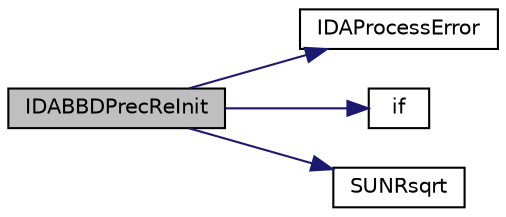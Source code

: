 digraph "IDABBDPrecReInit"
{
  edge [fontname="Helvetica",fontsize="10",labelfontname="Helvetica",labelfontsize="10"];
  node [fontname="Helvetica",fontsize="10",shape=record];
  rankdir="LR";
  Node17 [label="IDABBDPrecReInit",height=0.2,width=0.4,color="black", fillcolor="grey75", style="filled", fontcolor="black"];
  Node17 -> Node18 [color="midnightblue",fontsize="10",style="solid",fontname="Helvetica"];
  Node18 [label="IDAProcessError",height=0.2,width=0.4,color="black", fillcolor="white", style="filled",URL="$d4/d65/ida_8c.html#a8401cec99cd95b3d7264659b629c9583"];
  Node17 -> Node19 [color="midnightblue",fontsize="10",style="solid",fontname="Helvetica"];
  Node19 [label="if",height=0.2,width=0.4,color="black", fillcolor="white", style="filled",URL="$dc/ddc/3rd_party_2flex-2_85_835_2parse_8c.html#a5468319b5337c3d6192d299ceb3062fc"];
  Node17 -> Node20 [color="midnightblue",fontsize="10",style="solid",fontname="Helvetica"];
  Node20 [label="SUNRsqrt",height=0.2,width=0.4,color="black", fillcolor="white", style="filled",URL="$d7/d31/sundials__math_8h.html#ab93cb211d416e7ad32fdcde65d3e2178"];
}
